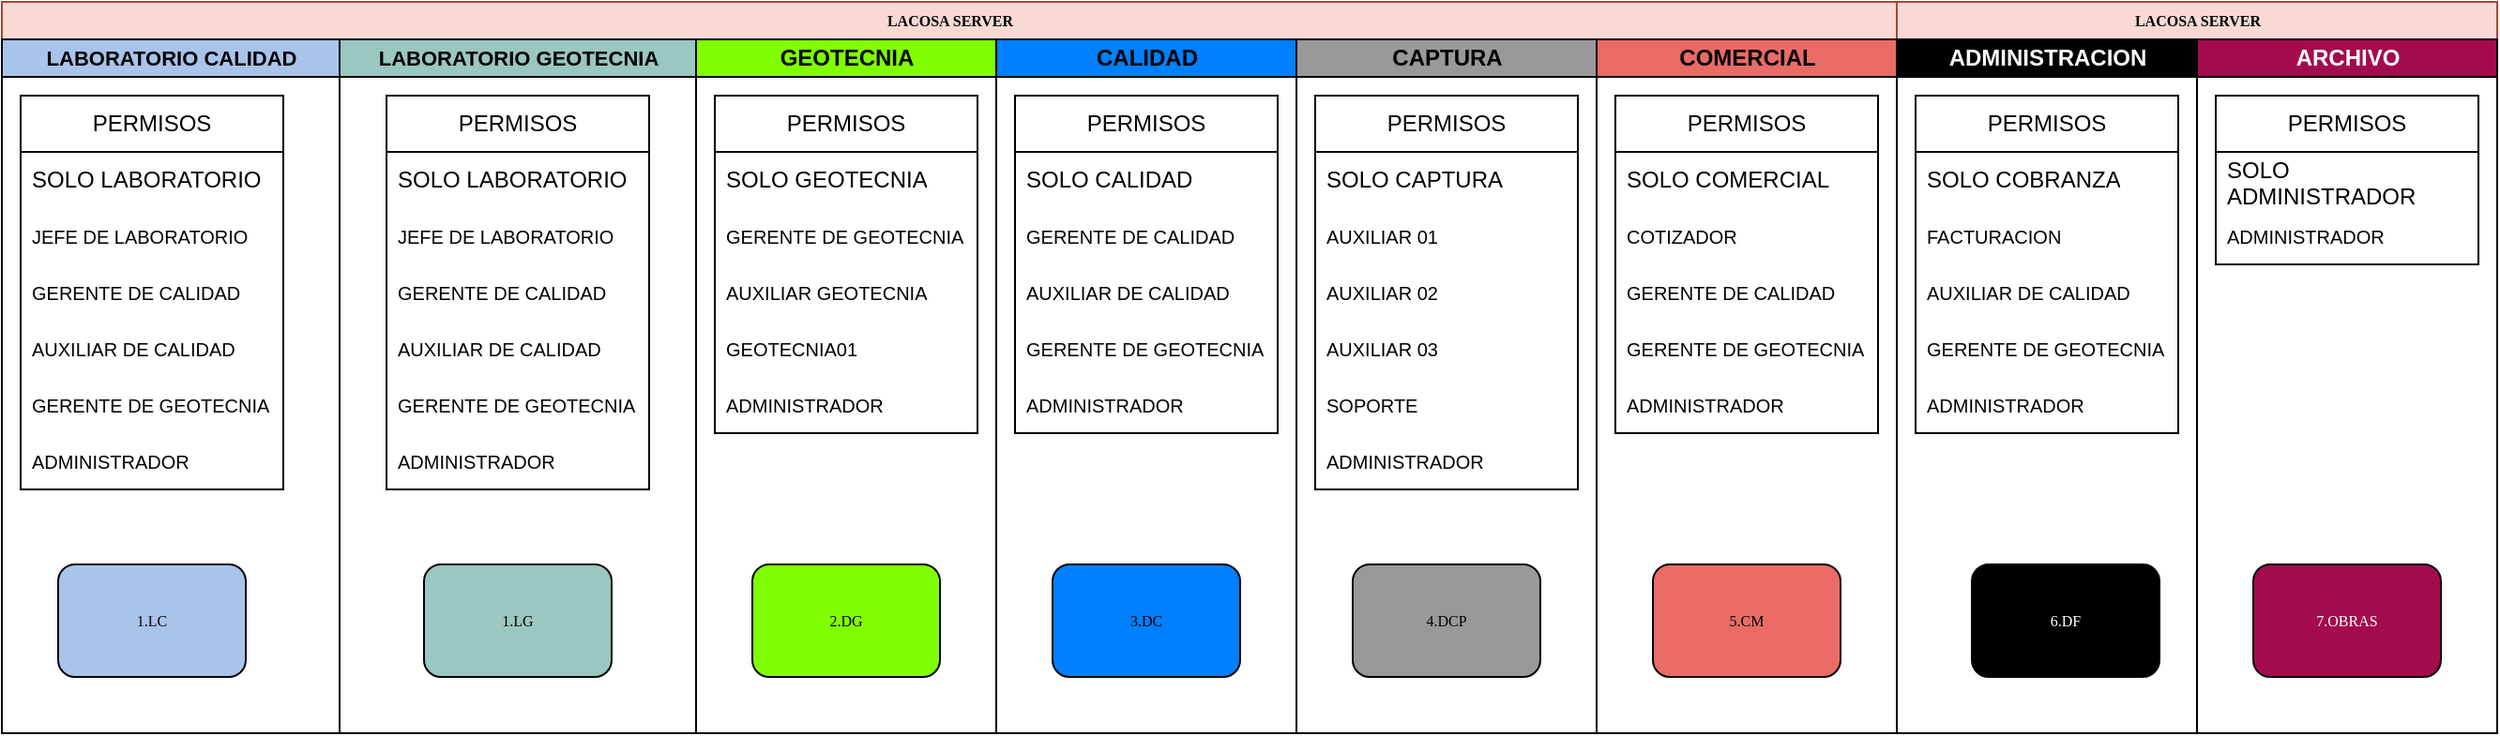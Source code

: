 <mxfile version="24.0.5" type="github">
  <diagram name="Page-1" id="74e2e168-ea6b-b213-b513-2b3c1d86103e">
    <mxGraphModel dx="1434" dy="738" grid="1" gridSize="10" guides="1" tooltips="1" connect="1" arrows="1" fold="1" page="1" pageScale="1" pageWidth="1100" pageHeight="850" background="none" math="0" shadow="0">
      <root>
        <mxCell id="0" />
        <mxCell id="1" parent="0" />
        <mxCell id="77e6c97f196da883-1" value="LACOSA SERVER" style="swimlane;html=1;childLayout=stackLayout;startSize=20;rounded=0;shadow=0;labelBackgroundColor=none;strokeWidth=1;fontFamily=Verdana;fontSize=8;align=center;fillColor=#fad9d5;strokeColor=#ae4132;" parent="1" vertex="1">
          <mxGeometry x="20" y="40" width="1010" height="390" as="geometry" />
        </mxCell>
        <mxCell id="77e6c97f196da883-2" value="&lt;font style=&quot;font-size: 11px;&quot;&gt;LABORATORIO CALIDAD&lt;/font&gt;" style="swimlane;html=1;startSize=20;fillColor=#A9C4EB;" parent="77e6c97f196da883-1" vertex="1">
          <mxGeometry y="20" width="180" height="370" as="geometry" />
        </mxCell>
        <mxCell id="77e6c97f196da883-11" value="1.LC" style="rounded=1;whiteSpace=wrap;html=1;shadow=0;labelBackgroundColor=none;strokeWidth=1;fontFamily=Verdana;fontSize=8;align=center;fillColor=#A9C4EB;" parent="77e6c97f196da883-2" vertex="1">
          <mxGeometry x="30" y="280" width="100" height="60" as="geometry" />
        </mxCell>
        <mxCell id="koGyc0pElcwtZibGb3e1-25" value="PERMISOS" style="swimlane;fontStyle=0;childLayout=stackLayout;horizontal=1;startSize=30;horizontalStack=0;resizeParent=1;resizeParentMax=0;resizeLast=0;collapsible=1;marginBottom=0;whiteSpace=wrap;html=1;" vertex="1" parent="77e6c97f196da883-2">
          <mxGeometry x="10" y="30" width="140" height="210" as="geometry" />
        </mxCell>
        <mxCell id="koGyc0pElcwtZibGb3e1-26" value="SOLO LABORATORIO" style="text;strokeColor=none;fillColor=none;align=left;verticalAlign=middle;spacingLeft=4;spacingRight=4;overflow=hidden;points=[[0,0.5],[1,0.5]];portConstraint=eastwest;rotatable=0;whiteSpace=wrap;html=1;" vertex="1" parent="koGyc0pElcwtZibGb3e1-25">
          <mxGeometry y="30" width="140" height="30" as="geometry" />
        </mxCell>
        <mxCell id="koGyc0pElcwtZibGb3e1-30" value="&lt;span style=&quot;font-size: x-small; background-color: initial;&quot;&gt;JEFE DE LABORATORIO&lt;/span&gt;" style="text;strokeColor=none;fillColor=none;align=left;verticalAlign=middle;spacingLeft=4;spacingRight=4;overflow=hidden;points=[[0,0.5],[1,0.5]];portConstraint=eastwest;rotatable=0;whiteSpace=wrap;html=1;" vertex="1" parent="koGyc0pElcwtZibGb3e1-25">
          <mxGeometry y="60" width="140" height="30" as="geometry" />
        </mxCell>
        <mxCell id="koGyc0pElcwtZibGb3e1-33" value="&lt;span style=&quot;font-size: x-small; background-color: initial;&quot;&gt;GERENTE DE CALIDAD&lt;/span&gt;" style="text;strokeColor=none;fillColor=none;align=left;verticalAlign=middle;spacingLeft=4;spacingRight=4;overflow=hidden;points=[[0,0.5],[1,0.5]];portConstraint=eastwest;rotatable=0;whiteSpace=wrap;html=1;" vertex="1" parent="koGyc0pElcwtZibGb3e1-25">
          <mxGeometry y="90" width="140" height="30" as="geometry" />
        </mxCell>
        <mxCell id="koGyc0pElcwtZibGb3e1-32" value="&lt;span style=&quot;font-size: x-small; background-color: initial;&quot;&gt;AUXILIAR DE CALIDAD&lt;/span&gt;" style="text;strokeColor=none;fillColor=none;align=left;verticalAlign=middle;spacingLeft=4;spacingRight=4;overflow=hidden;points=[[0,0.5],[1,0.5]];portConstraint=eastwest;rotatable=0;whiteSpace=wrap;html=1;" vertex="1" parent="koGyc0pElcwtZibGb3e1-25">
          <mxGeometry y="120" width="140" height="30" as="geometry" />
        </mxCell>
        <mxCell id="koGyc0pElcwtZibGb3e1-40" value="&lt;span style=&quot;font-size: x-small; background-color: initial;&quot;&gt;GERENTE DE GEOTECNIA&lt;/span&gt;" style="text;strokeColor=none;fillColor=none;align=left;verticalAlign=middle;spacingLeft=4;spacingRight=4;overflow=hidden;points=[[0,0.5],[1,0.5]];portConstraint=eastwest;rotatable=0;whiteSpace=wrap;html=1;" vertex="1" parent="koGyc0pElcwtZibGb3e1-25">
          <mxGeometry y="150" width="140" height="30" as="geometry" />
        </mxCell>
        <mxCell id="koGyc0pElcwtZibGb3e1-78" value="&lt;span style=&quot;font-size: x-small; background-color: initial;&quot;&gt;ADMINISTRADOR&lt;/span&gt;" style="text;strokeColor=none;fillColor=none;align=left;verticalAlign=middle;spacingLeft=4;spacingRight=4;overflow=hidden;points=[[0,0.5],[1,0.5]];portConstraint=eastwest;rotatable=0;whiteSpace=wrap;html=1;" vertex="1" parent="koGyc0pElcwtZibGb3e1-25">
          <mxGeometry y="180" width="140" height="30" as="geometry" />
        </mxCell>
        <mxCell id="77e6c97f196da883-39" style="edgeStyle=orthogonalEdgeStyle;rounded=1;html=1;labelBackgroundColor=none;startArrow=none;startFill=0;startSize=5;endArrow=classicThin;endFill=1;endSize=5;jettySize=auto;orthogonalLoop=1;strokeWidth=1;fontFamily=Verdana;fontSize=8" parent="77e6c97f196da883-1" target="77e6c97f196da883-23" edge="1">
          <mxGeometry relative="1" as="geometry">
            <mxPoint x="600" y="690" as="sourcePoint" />
          </mxGeometry>
        </mxCell>
        <mxCell id="77e6c97f196da883-40" style="edgeStyle=orthogonalEdgeStyle;rounded=1;html=1;labelBackgroundColor=none;startArrow=none;startFill=0;startSize=5;endArrow=classicThin;endFill=1;endSize=5;jettySize=auto;orthogonalLoop=1;strokeWidth=1;fontFamily=Verdana;fontSize=8" parent="77e6c97f196da883-1" target="77e6c97f196da883-24" edge="1">
          <mxGeometry relative="1" as="geometry">
            <mxPoint x="770" y="690" as="sourcePoint" />
          </mxGeometry>
        </mxCell>
        <mxCell id="107ba76e4e335f99-2" style="edgeStyle=orthogonalEdgeStyle;rounded=1;html=1;labelBackgroundColor=none;startArrow=none;startFill=0;startSize=5;endArrow=classicThin;endFill=1;endSize=5;jettySize=auto;orthogonalLoop=1;strokeWidth=1;fontFamily=Verdana;fontSize=8" parent="77e6c97f196da883-1" source="77e6c97f196da883-22" edge="1">
          <mxGeometry relative="1" as="geometry">
            <Array as="points">
              <mxPoint x="660" y="610" />
              <mxPoint x="660" y="550" />
              <mxPoint x="400" y="550" />
            </Array>
            <mxPoint x="400" y="580" as="targetPoint" />
          </mxGeometry>
        </mxCell>
        <mxCell id="107ba76e4e335f99-3" style="edgeStyle=orthogonalEdgeStyle;rounded=1;html=1;labelBackgroundColor=none;startArrow=none;startFill=0;startSize=5;endArrow=classicThin;endFill=1;endSize=5;jettySize=auto;orthogonalLoop=1;strokeColor=#000000;strokeWidth=1;fontFamily=Verdana;fontSize=8;fontColor=#000000;" parent="77e6c97f196da883-1" source="77e6c97f196da883-22" edge="1">
          <mxGeometry relative="1" as="geometry">
            <mxPoint x="610" y="610" as="targetPoint" />
          </mxGeometry>
        </mxCell>
        <mxCell id="107ba76e4e335f99-6" style="edgeStyle=orthogonalEdgeStyle;rounded=1;html=1;labelBackgroundColor=none;startArrow=none;startFill=0;startSize=5;endArrow=classicThin;endFill=1;endSize=5;jettySize=auto;orthogonalLoop=1;strokeWidth=1;fontFamily=Verdana;fontSize=8" parent="77e6c97f196da883-1" target="77e6c97f196da883-19" edge="1">
          <mxGeometry relative="1" as="geometry">
            <mxPoint x="450" y="610" as="sourcePoint" />
          </mxGeometry>
        </mxCell>
        <mxCell id="77e6c97f196da883-3" value="&lt;font style=&quot;font-size: 11px;&quot;&gt;LABORATORIO GEOTECNIA&lt;/font&gt;" style="swimlane;html=1;startSize=20;fillColor=#9AC7BF;" parent="77e6c97f196da883-1" vertex="1">
          <mxGeometry x="180" y="20" width="190" height="370" as="geometry" />
        </mxCell>
        <mxCell id="koGyc0pElcwtZibGb3e1-34" value="1.LG" style="rounded=1;whiteSpace=wrap;html=1;shadow=0;labelBackgroundColor=none;strokeWidth=1;fontFamily=Verdana;fontSize=8;align=center;fillColor=#9AC7BF;" vertex="1" parent="77e6c97f196da883-3">
          <mxGeometry x="45" y="280" width="100" height="60" as="geometry" />
        </mxCell>
        <mxCell id="koGyc0pElcwtZibGb3e1-35" value="PERMISOS" style="swimlane;fontStyle=0;childLayout=stackLayout;horizontal=1;startSize=30;horizontalStack=0;resizeParent=1;resizeParentMax=0;resizeLast=0;collapsible=1;marginBottom=0;whiteSpace=wrap;html=1;" vertex="1" parent="77e6c97f196da883-3">
          <mxGeometry x="25" y="30" width="140" height="210" as="geometry" />
        </mxCell>
        <mxCell id="koGyc0pElcwtZibGb3e1-36" value="SOLO LABORATORIO" style="text;strokeColor=none;fillColor=none;align=left;verticalAlign=middle;spacingLeft=4;spacingRight=4;overflow=hidden;points=[[0,0.5],[1,0.5]];portConstraint=eastwest;rotatable=0;whiteSpace=wrap;html=1;" vertex="1" parent="koGyc0pElcwtZibGb3e1-35">
          <mxGeometry y="30" width="140" height="30" as="geometry" />
        </mxCell>
        <mxCell id="koGyc0pElcwtZibGb3e1-37" value="&lt;span style=&quot;font-size: x-small; background-color: initial;&quot;&gt;JEFE DE LABORATORIO&lt;/span&gt;" style="text;strokeColor=none;fillColor=none;align=left;verticalAlign=middle;spacingLeft=4;spacingRight=4;overflow=hidden;points=[[0,0.5],[1,0.5]];portConstraint=eastwest;rotatable=0;whiteSpace=wrap;html=1;" vertex="1" parent="koGyc0pElcwtZibGb3e1-35">
          <mxGeometry y="60" width="140" height="30" as="geometry" />
        </mxCell>
        <mxCell id="koGyc0pElcwtZibGb3e1-38" value="&lt;span style=&quot;font-size: x-small; background-color: initial;&quot;&gt;GERENTE DE CALIDAD&lt;/span&gt;" style="text;strokeColor=none;fillColor=none;align=left;verticalAlign=middle;spacingLeft=4;spacingRight=4;overflow=hidden;points=[[0,0.5],[1,0.5]];portConstraint=eastwest;rotatable=0;whiteSpace=wrap;html=1;" vertex="1" parent="koGyc0pElcwtZibGb3e1-35">
          <mxGeometry y="90" width="140" height="30" as="geometry" />
        </mxCell>
        <mxCell id="koGyc0pElcwtZibGb3e1-39" value="&lt;span style=&quot;font-size: x-small; background-color: initial;&quot;&gt;AUXILIAR DE CALIDAD&lt;/span&gt;" style="text;strokeColor=none;fillColor=none;align=left;verticalAlign=middle;spacingLeft=4;spacingRight=4;overflow=hidden;points=[[0,0.5],[1,0.5]];portConstraint=eastwest;rotatable=0;whiteSpace=wrap;html=1;" vertex="1" parent="koGyc0pElcwtZibGb3e1-35">
          <mxGeometry y="120" width="140" height="30" as="geometry" />
        </mxCell>
        <mxCell id="koGyc0pElcwtZibGb3e1-41" value="&lt;span style=&quot;font-size: x-small; background-color: initial;&quot;&gt;GERENTE DE GEOTECNIA&lt;/span&gt;" style="text;strokeColor=none;fillColor=none;align=left;verticalAlign=middle;spacingLeft=4;spacingRight=4;overflow=hidden;points=[[0,0.5],[1,0.5]];portConstraint=eastwest;rotatable=0;whiteSpace=wrap;html=1;" vertex="1" parent="koGyc0pElcwtZibGb3e1-35">
          <mxGeometry y="150" width="140" height="30" as="geometry" />
        </mxCell>
        <mxCell id="koGyc0pElcwtZibGb3e1-79" value="&lt;span style=&quot;font-size: x-small; background-color: initial;&quot;&gt;ADMINISTRADOR&lt;/span&gt;" style="text;strokeColor=none;fillColor=none;align=left;verticalAlign=middle;spacingLeft=4;spacingRight=4;overflow=hidden;points=[[0,0.5],[1,0.5]];portConstraint=eastwest;rotatable=0;whiteSpace=wrap;html=1;" vertex="1" parent="koGyc0pElcwtZibGb3e1-35">
          <mxGeometry y="180" width="140" height="30" as="geometry" />
        </mxCell>
        <mxCell id="77e6c97f196da883-4" value="GEOTECNIA" style="swimlane;html=1;startSize=20;fillColor=#80FF00;" parent="77e6c97f196da883-1" vertex="1">
          <mxGeometry x="370" y="20" width="160" height="370" as="geometry" />
        </mxCell>
        <mxCell id="77e6c97f196da883-15" value="2.DG" style="rounded=1;whiteSpace=wrap;html=1;shadow=0;labelBackgroundColor=none;strokeWidth=1;fontFamily=Verdana;fontSize=8;align=center;fillColor=#80FF00;" parent="77e6c97f196da883-4" vertex="1">
          <mxGeometry x="30" y="280" width="100" height="60" as="geometry" />
        </mxCell>
        <mxCell id="77e6c97f196da883-5" value="CALIDAD" style="swimlane;html=1;startSize=20;fillColor=#007FFF;" parent="77e6c97f196da883-1" vertex="1">
          <mxGeometry x="530" y="20" width="160" height="370" as="geometry" />
        </mxCell>
        <mxCell id="77e6c97f196da883-36" style="edgeStyle=orthogonalEdgeStyle;rounded=1;html=1;labelBackgroundColor=none;startArrow=none;startFill=0;startSize=5;endArrow=classicThin;endFill=1;endSize=5;jettySize=auto;orthogonalLoop=1;strokeWidth=1;fontFamily=Verdana;fontSize=8" parent="77e6c97f196da883-5" target="77e6c97f196da883-20" edge="1">
          <mxGeometry relative="1" as="geometry">
            <mxPoint x="80" y="620" as="sourcePoint" />
          </mxGeometry>
        </mxCell>
        <mxCell id="77e6c97f196da883-9" value="3.DC" style="rounded=1;whiteSpace=wrap;html=1;shadow=0;labelBackgroundColor=none;strokeWidth=1;fontFamily=Verdana;fontSize=8;align=center;fillColor=#007FFF;" parent="77e6c97f196da883-5" vertex="1">
          <mxGeometry x="30" y="280" width="100" height="60" as="geometry" />
        </mxCell>
        <mxCell id="koGyc0pElcwtZibGb3e1-48" value="PERMISOS" style="swimlane;fontStyle=0;childLayout=stackLayout;horizontal=1;startSize=30;horizontalStack=0;resizeParent=1;resizeParentMax=0;resizeLast=0;collapsible=1;marginBottom=0;whiteSpace=wrap;html=1;" vertex="1" parent="77e6c97f196da883-5">
          <mxGeometry x="10" y="30" width="140" height="180" as="geometry" />
        </mxCell>
        <mxCell id="koGyc0pElcwtZibGb3e1-49" value="SOLO CALIDAD" style="text;strokeColor=none;fillColor=none;align=left;verticalAlign=middle;spacingLeft=4;spacingRight=4;overflow=hidden;points=[[0,0.5],[1,0.5]];portConstraint=eastwest;rotatable=0;whiteSpace=wrap;html=1;" vertex="1" parent="koGyc0pElcwtZibGb3e1-48">
          <mxGeometry y="30" width="140" height="30" as="geometry" />
        </mxCell>
        <mxCell id="koGyc0pElcwtZibGb3e1-51" value="&lt;span style=&quot;font-size: x-small; background-color: initial;&quot;&gt;GERENTE DE CALIDAD&lt;/span&gt;" style="text;strokeColor=none;fillColor=none;align=left;verticalAlign=middle;spacingLeft=4;spacingRight=4;overflow=hidden;points=[[0,0.5],[1,0.5]];portConstraint=eastwest;rotatable=0;whiteSpace=wrap;html=1;" vertex="1" parent="koGyc0pElcwtZibGb3e1-48">
          <mxGeometry y="60" width="140" height="30" as="geometry" />
        </mxCell>
        <mxCell id="koGyc0pElcwtZibGb3e1-52" value="&lt;span style=&quot;font-size: x-small; background-color: initial;&quot;&gt;AUXILIAR DE CALIDAD&lt;/span&gt;" style="text;strokeColor=none;fillColor=none;align=left;verticalAlign=middle;spacingLeft=4;spacingRight=4;overflow=hidden;points=[[0,0.5],[1,0.5]];portConstraint=eastwest;rotatable=0;whiteSpace=wrap;html=1;" vertex="1" parent="koGyc0pElcwtZibGb3e1-48">
          <mxGeometry y="90" width="140" height="30" as="geometry" />
        </mxCell>
        <mxCell id="koGyc0pElcwtZibGb3e1-53" value="&lt;span style=&quot;font-size: x-small; background-color: initial;&quot;&gt;GERENTE DE GEOTECNIA&lt;/span&gt;" style="text;strokeColor=none;fillColor=none;align=left;verticalAlign=middle;spacingLeft=4;spacingRight=4;overflow=hidden;points=[[0,0.5],[1,0.5]];portConstraint=eastwest;rotatable=0;whiteSpace=wrap;html=1;" vertex="1" parent="koGyc0pElcwtZibGb3e1-48">
          <mxGeometry y="120" width="140" height="30" as="geometry" />
        </mxCell>
        <mxCell id="koGyc0pElcwtZibGb3e1-81" value="&lt;span style=&quot;font-size: x-small; background-color: initial;&quot;&gt;ADMINISTRADOR&lt;/span&gt;" style="text;strokeColor=none;fillColor=none;align=left;verticalAlign=middle;spacingLeft=4;spacingRight=4;overflow=hidden;points=[[0,0.5],[1,0.5]];portConstraint=eastwest;rotatable=0;whiteSpace=wrap;html=1;" vertex="1" parent="koGyc0pElcwtZibGb3e1-48">
          <mxGeometry y="150" width="140" height="30" as="geometry" />
        </mxCell>
        <mxCell id="77e6c97f196da883-6" value="CAPTURA" style="swimlane;html=1;startSize=20;fillColor=#999999;" parent="77e6c97f196da883-1" vertex="1">
          <mxGeometry x="690" y="20" width="160" height="370" as="geometry" />
        </mxCell>
        <mxCell id="77e6c97f196da883-38" style="edgeStyle=orthogonalEdgeStyle;rounded=1;html=1;labelBackgroundColor=none;startArrow=none;startFill=0;startSize=5;endArrow=classicThin;endFill=1;endSize=5;jettySize=auto;orthogonalLoop=1;strokeWidth=1;fontFamily=Verdana;fontSize=8" parent="77e6c97f196da883-6" source="77e6c97f196da883-21" edge="1">
          <mxGeometry relative="1" as="geometry">
            <mxPoint x="80" y="560" as="targetPoint" />
          </mxGeometry>
        </mxCell>
        <mxCell id="77e6c97f196da883-18" value="4.DCP" style="rounded=1;whiteSpace=wrap;html=1;shadow=0;labelBackgroundColor=none;strokeWidth=1;fontFamily=Verdana;fontSize=8;align=center;fillColor=#999999;" parent="77e6c97f196da883-6" vertex="1">
          <mxGeometry x="30" y="280" width="100" height="60" as="geometry" />
        </mxCell>
        <mxCell id="koGyc0pElcwtZibGb3e1-54" value="PERMISOS" style="swimlane;fontStyle=0;childLayout=stackLayout;horizontal=1;startSize=30;horizontalStack=0;resizeParent=1;resizeParentMax=0;resizeLast=0;collapsible=1;marginBottom=0;whiteSpace=wrap;html=1;" vertex="1" parent="77e6c97f196da883-6">
          <mxGeometry x="10" y="30" width="140" height="210" as="geometry" />
        </mxCell>
        <mxCell id="koGyc0pElcwtZibGb3e1-86" value="SOLO CAPTURA" style="text;strokeColor=none;fillColor=none;align=left;verticalAlign=middle;spacingLeft=4;spacingRight=4;overflow=hidden;points=[[0,0.5],[1,0.5]];portConstraint=eastwest;rotatable=0;whiteSpace=wrap;html=1;" vertex="1" parent="koGyc0pElcwtZibGb3e1-54">
          <mxGeometry y="30" width="140" height="30" as="geometry" />
        </mxCell>
        <mxCell id="koGyc0pElcwtZibGb3e1-56" value="&lt;span style=&quot;font-size: x-small; background-color: initial;&quot;&gt;AUXILIAR 01&lt;/span&gt;" style="text;strokeColor=none;fillColor=none;align=left;verticalAlign=middle;spacingLeft=4;spacingRight=4;overflow=hidden;points=[[0,0.5],[1,0.5]];portConstraint=eastwest;rotatable=0;whiteSpace=wrap;html=1;" vertex="1" parent="koGyc0pElcwtZibGb3e1-54">
          <mxGeometry y="60" width="140" height="30" as="geometry" />
        </mxCell>
        <mxCell id="koGyc0pElcwtZibGb3e1-57" value="&lt;span style=&quot;font-size: x-small; background-color: initial;&quot;&gt;AUXILIAR 02&lt;/span&gt;" style="text;strokeColor=none;fillColor=none;align=left;verticalAlign=middle;spacingLeft=4;spacingRight=4;overflow=hidden;points=[[0,0.5],[1,0.5]];portConstraint=eastwest;rotatable=0;whiteSpace=wrap;html=1;" vertex="1" parent="koGyc0pElcwtZibGb3e1-54">
          <mxGeometry y="90" width="140" height="30" as="geometry" />
        </mxCell>
        <mxCell id="koGyc0pElcwtZibGb3e1-58" value="&lt;span style=&quot;font-size: x-small; background-color: initial;&quot;&gt;AUXILIAR 03&lt;/span&gt;" style="text;strokeColor=none;fillColor=none;align=left;verticalAlign=middle;spacingLeft=4;spacingRight=4;overflow=hidden;points=[[0,0.5],[1,0.5]];portConstraint=eastwest;rotatable=0;whiteSpace=wrap;html=1;" vertex="1" parent="koGyc0pElcwtZibGb3e1-54">
          <mxGeometry y="120" width="140" height="30" as="geometry" />
        </mxCell>
        <mxCell id="koGyc0pElcwtZibGb3e1-59" value="&lt;span style=&quot;font-size: x-small; background-color: initial;&quot;&gt;SOPORTE&lt;/span&gt;" style="text;strokeColor=none;fillColor=none;align=left;verticalAlign=middle;spacingLeft=4;spacingRight=4;overflow=hidden;points=[[0,0.5],[1,0.5]];portConstraint=eastwest;rotatable=0;whiteSpace=wrap;html=1;" vertex="1" parent="koGyc0pElcwtZibGb3e1-54">
          <mxGeometry y="150" width="140" height="30" as="geometry" />
        </mxCell>
        <mxCell id="koGyc0pElcwtZibGb3e1-82" value="&lt;span style=&quot;font-size: x-small; background-color: initial;&quot;&gt;ADMINISTRADOR&lt;/span&gt;" style="text;strokeColor=none;fillColor=none;align=left;verticalAlign=middle;spacingLeft=4;spacingRight=4;overflow=hidden;points=[[0,0.5],[1,0.5]];portConstraint=eastwest;rotatable=0;whiteSpace=wrap;html=1;" vertex="1" parent="koGyc0pElcwtZibGb3e1-54">
          <mxGeometry y="180" width="140" height="30" as="geometry" />
        </mxCell>
        <mxCell id="77e6c97f196da883-7" value="COMERCIAL" style="swimlane;html=1;startSize=20;fillColor=#EA6B66;" parent="77e6c97f196da883-1" vertex="1">
          <mxGeometry x="850" y="20" width="160" height="370" as="geometry" />
        </mxCell>
        <mxCell id="koGyc0pElcwtZibGb3e1-5" value="5.CM" style="rounded=1;whiteSpace=wrap;html=1;shadow=0;labelBackgroundColor=none;strokeWidth=1;fontFamily=Verdana;fontSize=8;align=center;fillColor=#EA6B66;" vertex="1" parent="77e6c97f196da883-7">
          <mxGeometry x="30" y="280" width="100" height="60" as="geometry" />
        </mxCell>
        <mxCell id="koGyc0pElcwtZibGb3e1-60" value="PERMISOS" style="swimlane;fontStyle=0;childLayout=stackLayout;horizontal=1;startSize=30;horizontalStack=0;resizeParent=1;resizeParentMax=0;resizeLast=0;collapsible=1;marginBottom=0;whiteSpace=wrap;html=1;" vertex="1" parent="77e6c97f196da883-7">
          <mxGeometry x="10" y="30" width="140" height="180" as="geometry" />
        </mxCell>
        <mxCell id="koGyc0pElcwtZibGb3e1-61" value="SOLO COMERCIAL" style="text;strokeColor=none;fillColor=none;align=left;verticalAlign=middle;spacingLeft=4;spacingRight=4;overflow=hidden;points=[[0,0.5],[1,0.5]];portConstraint=eastwest;rotatable=0;whiteSpace=wrap;html=1;" vertex="1" parent="koGyc0pElcwtZibGb3e1-60">
          <mxGeometry y="30" width="140" height="30" as="geometry" />
        </mxCell>
        <mxCell id="koGyc0pElcwtZibGb3e1-88" value="&lt;span style=&quot;font-size: x-small; background-color: initial;&quot;&gt;COTIZADOR&lt;/span&gt;" style="text;strokeColor=none;fillColor=none;align=left;verticalAlign=middle;spacingLeft=4;spacingRight=4;overflow=hidden;points=[[0,0.5],[1,0.5]];portConstraint=eastwest;rotatable=0;whiteSpace=wrap;html=1;" vertex="1" parent="koGyc0pElcwtZibGb3e1-60">
          <mxGeometry y="60" width="140" height="30" as="geometry" />
        </mxCell>
        <mxCell id="koGyc0pElcwtZibGb3e1-63" value="&lt;span style=&quot;font-size: x-small; background-color: initial;&quot;&gt;GERENTE DE CALIDAD&lt;/span&gt;" style="text;strokeColor=none;fillColor=none;align=left;verticalAlign=middle;spacingLeft=4;spacingRight=4;overflow=hidden;points=[[0,0.5],[1,0.5]];portConstraint=eastwest;rotatable=0;whiteSpace=wrap;html=1;" vertex="1" parent="koGyc0pElcwtZibGb3e1-60">
          <mxGeometry y="90" width="140" height="30" as="geometry" />
        </mxCell>
        <mxCell id="koGyc0pElcwtZibGb3e1-65" value="&lt;span style=&quot;font-size: x-small; background-color: initial;&quot;&gt;GERENTE DE GEOTECNIA&lt;/span&gt;" style="text;strokeColor=none;fillColor=none;align=left;verticalAlign=middle;spacingLeft=4;spacingRight=4;overflow=hidden;points=[[0,0.5],[1,0.5]];portConstraint=eastwest;rotatable=0;whiteSpace=wrap;html=1;" vertex="1" parent="koGyc0pElcwtZibGb3e1-60">
          <mxGeometry y="120" width="140" height="30" as="geometry" />
        </mxCell>
        <mxCell id="koGyc0pElcwtZibGb3e1-83" value="&lt;span style=&quot;font-size: x-small; background-color: initial;&quot;&gt;ADMINISTRADOR&lt;/span&gt;" style="text;strokeColor=none;fillColor=none;align=left;verticalAlign=middle;spacingLeft=4;spacingRight=4;overflow=hidden;points=[[0,0.5],[1,0.5]];portConstraint=eastwest;rotatable=0;whiteSpace=wrap;html=1;" vertex="1" parent="koGyc0pElcwtZibGb3e1-60">
          <mxGeometry y="150" width="140" height="30" as="geometry" />
        </mxCell>
        <mxCell id="koGyc0pElcwtZibGb3e1-3" value="LACOSA SERVER" style="swimlane;html=1;childLayout=stackLayout;startSize=20;rounded=0;shadow=0;labelBackgroundColor=none;strokeWidth=1;fontFamily=Verdana;fontSize=8;align=center;fillColor=#fad9d5;strokeColor=#ae4132;" vertex="1" parent="1">
          <mxGeometry x="1030" y="40" width="320" height="390" as="geometry" />
        </mxCell>
        <mxCell id="koGyc0pElcwtZibGb3e1-6" style="edgeStyle=orthogonalEdgeStyle;rounded=1;html=1;labelBackgroundColor=none;startArrow=none;startFill=0;startSize=5;endArrow=classicThin;endFill=1;endSize=5;jettySize=auto;orthogonalLoop=1;strokeWidth=1;fontFamily=Verdana;fontSize=8" edge="1" parent="koGyc0pElcwtZibGb3e1-3">
          <mxGeometry relative="1" as="geometry">
            <mxPoint x="600" y="690" as="sourcePoint" />
          </mxGeometry>
        </mxCell>
        <mxCell id="koGyc0pElcwtZibGb3e1-7" style="edgeStyle=orthogonalEdgeStyle;rounded=1;html=1;labelBackgroundColor=none;startArrow=none;startFill=0;startSize=5;endArrow=classicThin;endFill=1;endSize=5;jettySize=auto;orthogonalLoop=1;strokeWidth=1;fontFamily=Verdana;fontSize=8" edge="1" parent="koGyc0pElcwtZibGb3e1-3">
          <mxGeometry relative="1" as="geometry">
            <mxPoint x="770" y="690" as="sourcePoint" />
          </mxGeometry>
        </mxCell>
        <mxCell id="koGyc0pElcwtZibGb3e1-8" style="edgeStyle=orthogonalEdgeStyle;rounded=1;html=1;labelBackgroundColor=none;startArrow=none;startFill=0;startSize=5;endArrow=classicThin;endFill=1;endSize=5;jettySize=auto;orthogonalLoop=1;strokeWidth=1;fontFamily=Verdana;fontSize=8" edge="1" parent="koGyc0pElcwtZibGb3e1-3">
          <mxGeometry relative="1" as="geometry">
            <Array as="points">
              <mxPoint x="660" y="610" />
              <mxPoint x="660" y="550" />
              <mxPoint x="400" y="550" />
            </Array>
            <mxPoint x="400" y="580" as="targetPoint" />
          </mxGeometry>
        </mxCell>
        <mxCell id="koGyc0pElcwtZibGb3e1-9" style="edgeStyle=orthogonalEdgeStyle;rounded=1;html=1;labelBackgroundColor=none;startArrow=none;startFill=0;startSize=5;endArrow=classicThin;endFill=1;endSize=5;jettySize=auto;orthogonalLoop=1;strokeColor=#000000;strokeWidth=1;fontFamily=Verdana;fontSize=8;fontColor=#000000;" edge="1" parent="koGyc0pElcwtZibGb3e1-3">
          <mxGeometry relative="1" as="geometry">
            <mxPoint x="610" y="610" as="targetPoint" />
          </mxGeometry>
        </mxCell>
        <mxCell id="koGyc0pElcwtZibGb3e1-10" style="edgeStyle=orthogonalEdgeStyle;rounded=1;html=1;labelBackgroundColor=none;startArrow=none;startFill=0;startSize=5;endArrow=classicThin;endFill=1;endSize=5;jettySize=auto;orthogonalLoop=1;strokeWidth=1;fontFamily=Verdana;fontSize=8" edge="1" parent="koGyc0pElcwtZibGb3e1-3">
          <mxGeometry relative="1" as="geometry">
            <mxPoint x="450" y="610" as="sourcePoint" />
          </mxGeometry>
        </mxCell>
        <mxCell id="koGyc0pElcwtZibGb3e1-4" value="ADMINISTRACION" style="swimlane;html=1;startSize=20;fillColor=#000000;fontColor=#FFFFFF;" vertex="1" parent="koGyc0pElcwtZibGb3e1-3">
          <mxGeometry y="20" width="160" height="370" as="geometry" />
        </mxCell>
        <mxCell id="koGyc0pElcwtZibGb3e1-24" value="6.DF" style="rounded=1;whiteSpace=wrap;html=1;shadow=0;labelBackgroundColor=none;strokeWidth=1;fontFamily=Verdana;fontSize=8;align=center;fontColor=#FFFFFF;fillColor=#000000;" vertex="1" parent="koGyc0pElcwtZibGb3e1-4">
          <mxGeometry x="40" y="280" width="100" height="60" as="geometry" />
        </mxCell>
        <mxCell id="koGyc0pElcwtZibGb3e1-66" value="PERMISOS" style="swimlane;fontStyle=0;childLayout=stackLayout;horizontal=1;startSize=30;horizontalStack=0;resizeParent=1;resizeParentMax=0;resizeLast=0;collapsible=1;marginBottom=0;whiteSpace=wrap;html=1;" vertex="1" parent="koGyc0pElcwtZibGb3e1-4">
          <mxGeometry x="10" y="30" width="140" height="180" as="geometry" />
        </mxCell>
        <mxCell id="koGyc0pElcwtZibGb3e1-67" value="SOLO COBRANZA" style="text;strokeColor=none;fillColor=none;align=left;verticalAlign=middle;spacingLeft=4;spacingRight=4;overflow=hidden;points=[[0,0.5],[1,0.5]];portConstraint=eastwest;rotatable=0;whiteSpace=wrap;html=1;" vertex="1" parent="koGyc0pElcwtZibGb3e1-66">
          <mxGeometry y="30" width="140" height="30" as="geometry" />
        </mxCell>
        <mxCell id="koGyc0pElcwtZibGb3e1-68" value="&lt;span style=&quot;font-size: x-small; background-color: initial;&quot;&gt;FACTURACION&lt;/span&gt;" style="text;strokeColor=none;fillColor=none;align=left;verticalAlign=middle;spacingLeft=4;spacingRight=4;overflow=hidden;points=[[0,0.5],[1,0.5]];portConstraint=eastwest;rotatable=0;whiteSpace=wrap;html=1;" vertex="1" parent="koGyc0pElcwtZibGb3e1-66">
          <mxGeometry y="60" width="140" height="30" as="geometry" />
        </mxCell>
        <mxCell id="koGyc0pElcwtZibGb3e1-70" value="&lt;span style=&quot;font-size: x-small; background-color: initial;&quot;&gt;AUXILIAR DE CALIDAD&lt;/span&gt;" style="text;strokeColor=none;fillColor=none;align=left;verticalAlign=middle;spacingLeft=4;spacingRight=4;overflow=hidden;points=[[0,0.5],[1,0.5]];portConstraint=eastwest;rotatable=0;whiteSpace=wrap;html=1;" vertex="1" parent="koGyc0pElcwtZibGb3e1-66">
          <mxGeometry y="90" width="140" height="30" as="geometry" />
        </mxCell>
        <mxCell id="koGyc0pElcwtZibGb3e1-71" value="&lt;span style=&quot;font-size: x-small; background-color: initial;&quot;&gt;GERENTE DE GEOTECNIA&lt;/span&gt;" style="text;strokeColor=none;fillColor=none;align=left;verticalAlign=middle;spacingLeft=4;spacingRight=4;overflow=hidden;points=[[0,0.5],[1,0.5]];portConstraint=eastwest;rotatable=0;whiteSpace=wrap;html=1;" vertex="1" parent="koGyc0pElcwtZibGb3e1-66">
          <mxGeometry y="120" width="140" height="30" as="geometry" />
        </mxCell>
        <mxCell id="koGyc0pElcwtZibGb3e1-84" value="&lt;span style=&quot;font-size: x-small; background-color: initial;&quot;&gt;ADMINISTRADOR&lt;/span&gt;" style="text;strokeColor=none;fillColor=none;align=left;verticalAlign=middle;spacingLeft=4;spacingRight=4;overflow=hidden;points=[[0,0.5],[1,0.5]];portConstraint=eastwest;rotatable=0;whiteSpace=wrap;html=1;" vertex="1" parent="koGyc0pElcwtZibGb3e1-66">
          <mxGeometry y="150" width="140" height="30" as="geometry" />
        </mxCell>
        <mxCell id="koGyc0pElcwtZibGb3e1-11" value="ARCHIVO" style="swimlane;html=1;startSize=20;fillColor=#A30B4D;labelBackgroundColor=none;fontColor=#FFFFFF;" vertex="1" parent="koGyc0pElcwtZibGb3e1-3">
          <mxGeometry x="160" y="20" width="160" height="370" as="geometry" />
        </mxCell>
        <mxCell id="koGyc0pElcwtZibGb3e1-12" value="7.OBRAS" style="rounded=1;whiteSpace=wrap;html=1;shadow=0;labelBackgroundColor=none;strokeWidth=1;fontFamily=Verdana;fontSize=8;align=center;fontColor=#FFFFFF;fillColor=#A30B4D;" vertex="1" parent="koGyc0pElcwtZibGb3e1-11">
          <mxGeometry x="30" y="280" width="100" height="60" as="geometry" />
        </mxCell>
        <mxCell id="koGyc0pElcwtZibGb3e1-72" value="PERMISOS" style="swimlane;fontStyle=0;childLayout=stackLayout;horizontal=1;startSize=30;horizontalStack=0;resizeParent=1;resizeParentMax=0;resizeLast=0;collapsible=1;marginBottom=0;whiteSpace=wrap;html=1;" vertex="1" parent="koGyc0pElcwtZibGb3e1-11">
          <mxGeometry x="10" y="30" width="140" height="90" as="geometry" />
        </mxCell>
        <mxCell id="koGyc0pElcwtZibGb3e1-73" value="SOLO ADMINISTRADOR" style="text;strokeColor=none;fillColor=none;align=left;verticalAlign=middle;spacingLeft=4;spacingRight=4;overflow=hidden;points=[[0,0.5],[1,0.5]];portConstraint=eastwest;rotatable=0;whiteSpace=wrap;html=1;" vertex="1" parent="koGyc0pElcwtZibGb3e1-72">
          <mxGeometry y="30" width="140" height="30" as="geometry" />
        </mxCell>
        <mxCell id="koGyc0pElcwtZibGb3e1-85" value="&lt;span style=&quot;font-size: x-small; background-color: initial;&quot;&gt;ADMINISTRADOR&lt;/span&gt;" style="text;strokeColor=none;fillColor=none;align=left;verticalAlign=middle;spacingLeft=4;spacingRight=4;overflow=hidden;points=[[0,0.5],[1,0.5]];portConstraint=eastwest;rotatable=0;whiteSpace=wrap;html=1;" vertex="1" parent="koGyc0pElcwtZibGb3e1-72">
          <mxGeometry y="60" width="140" height="30" as="geometry" />
        </mxCell>
        <mxCell id="koGyc0pElcwtZibGb3e1-42" value="PERMISOS" style="swimlane;fontStyle=0;childLayout=stackLayout;horizontal=1;startSize=30;horizontalStack=0;resizeParent=1;resizeParentMax=0;resizeLast=0;collapsible=1;marginBottom=0;whiteSpace=wrap;html=1;" vertex="1" parent="1">
          <mxGeometry x="400" y="90" width="140" height="180" as="geometry" />
        </mxCell>
        <mxCell id="koGyc0pElcwtZibGb3e1-43" value="SOLO GEOTECNIA" style="text;strokeColor=none;fillColor=none;align=left;verticalAlign=middle;spacingLeft=4;spacingRight=4;overflow=hidden;points=[[0,0.5],[1,0.5]];portConstraint=eastwest;rotatable=0;whiteSpace=wrap;html=1;" vertex="1" parent="koGyc0pElcwtZibGb3e1-42">
          <mxGeometry y="30" width="140" height="30" as="geometry" />
        </mxCell>
        <mxCell id="koGyc0pElcwtZibGb3e1-44" value="&lt;font size=&quot;1&quot;&gt;GERENTE DE GEOTECNIA&lt;/font&gt;" style="text;strokeColor=none;fillColor=none;align=left;verticalAlign=middle;spacingLeft=4;spacingRight=4;overflow=hidden;points=[[0,0.5],[1,0.5]];portConstraint=eastwest;rotatable=0;whiteSpace=wrap;html=1;" vertex="1" parent="koGyc0pElcwtZibGb3e1-42">
          <mxGeometry y="60" width="140" height="30" as="geometry" />
        </mxCell>
        <mxCell id="koGyc0pElcwtZibGb3e1-45" value="&lt;font size=&quot;1&quot;&gt;AUXILIAR GEOTECNIA&lt;/font&gt;" style="text;strokeColor=none;fillColor=none;align=left;verticalAlign=middle;spacingLeft=4;spacingRight=4;overflow=hidden;points=[[0,0.5],[1,0.5]];portConstraint=eastwest;rotatable=0;whiteSpace=wrap;html=1;" vertex="1" parent="koGyc0pElcwtZibGb3e1-42">
          <mxGeometry y="90" width="140" height="30" as="geometry" />
        </mxCell>
        <mxCell id="koGyc0pElcwtZibGb3e1-46" value="&lt;font size=&quot;1&quot;&gt;GEOTECNIA01&lt;/font&gt;" style="text;strokeColor=none;fillColor=none;align=left;verticalAlign=middle;spacingLeft=4;spacingRight=4;overflow=hidden;points=[[0,0.5],[1,0.5]];portConstraint=eastwest;rotatable=0;whiteSpace=wrap;html=1;" vertex="1" parent="koGyc0pElcwtZibGb3e1-42">
          <mxGeometry y="120" width="140" height="30" as="geometry" />
        </mxCell>
        <mxCell id="koGyc0pElcwtZibGb3e1-80" value="&lt;span style=&quot;font-size: x-small; background-color: initial;&quot;&gt;ADMINISTRADOR&lt;/span&gt;" style="text;strokeColor=none;fillColor=none;align=left;verticalAlign=middle;spacingLeft=4;spacingRight=4;overflow=hidden;points=[[0,0.5],[1,0.5]];portConstraint=eastwest;rotatable=0;whiteSpace=wrap;html=1;" vertex="1" parent="koGyc0pElcwtZibGb3e1-42">
          <mxGeometry y="150" width="140" height="30" as="geometry" />
        </mxCell>
      </root>
    </mxGraphModel>
  </diagram>
</mxfile>
